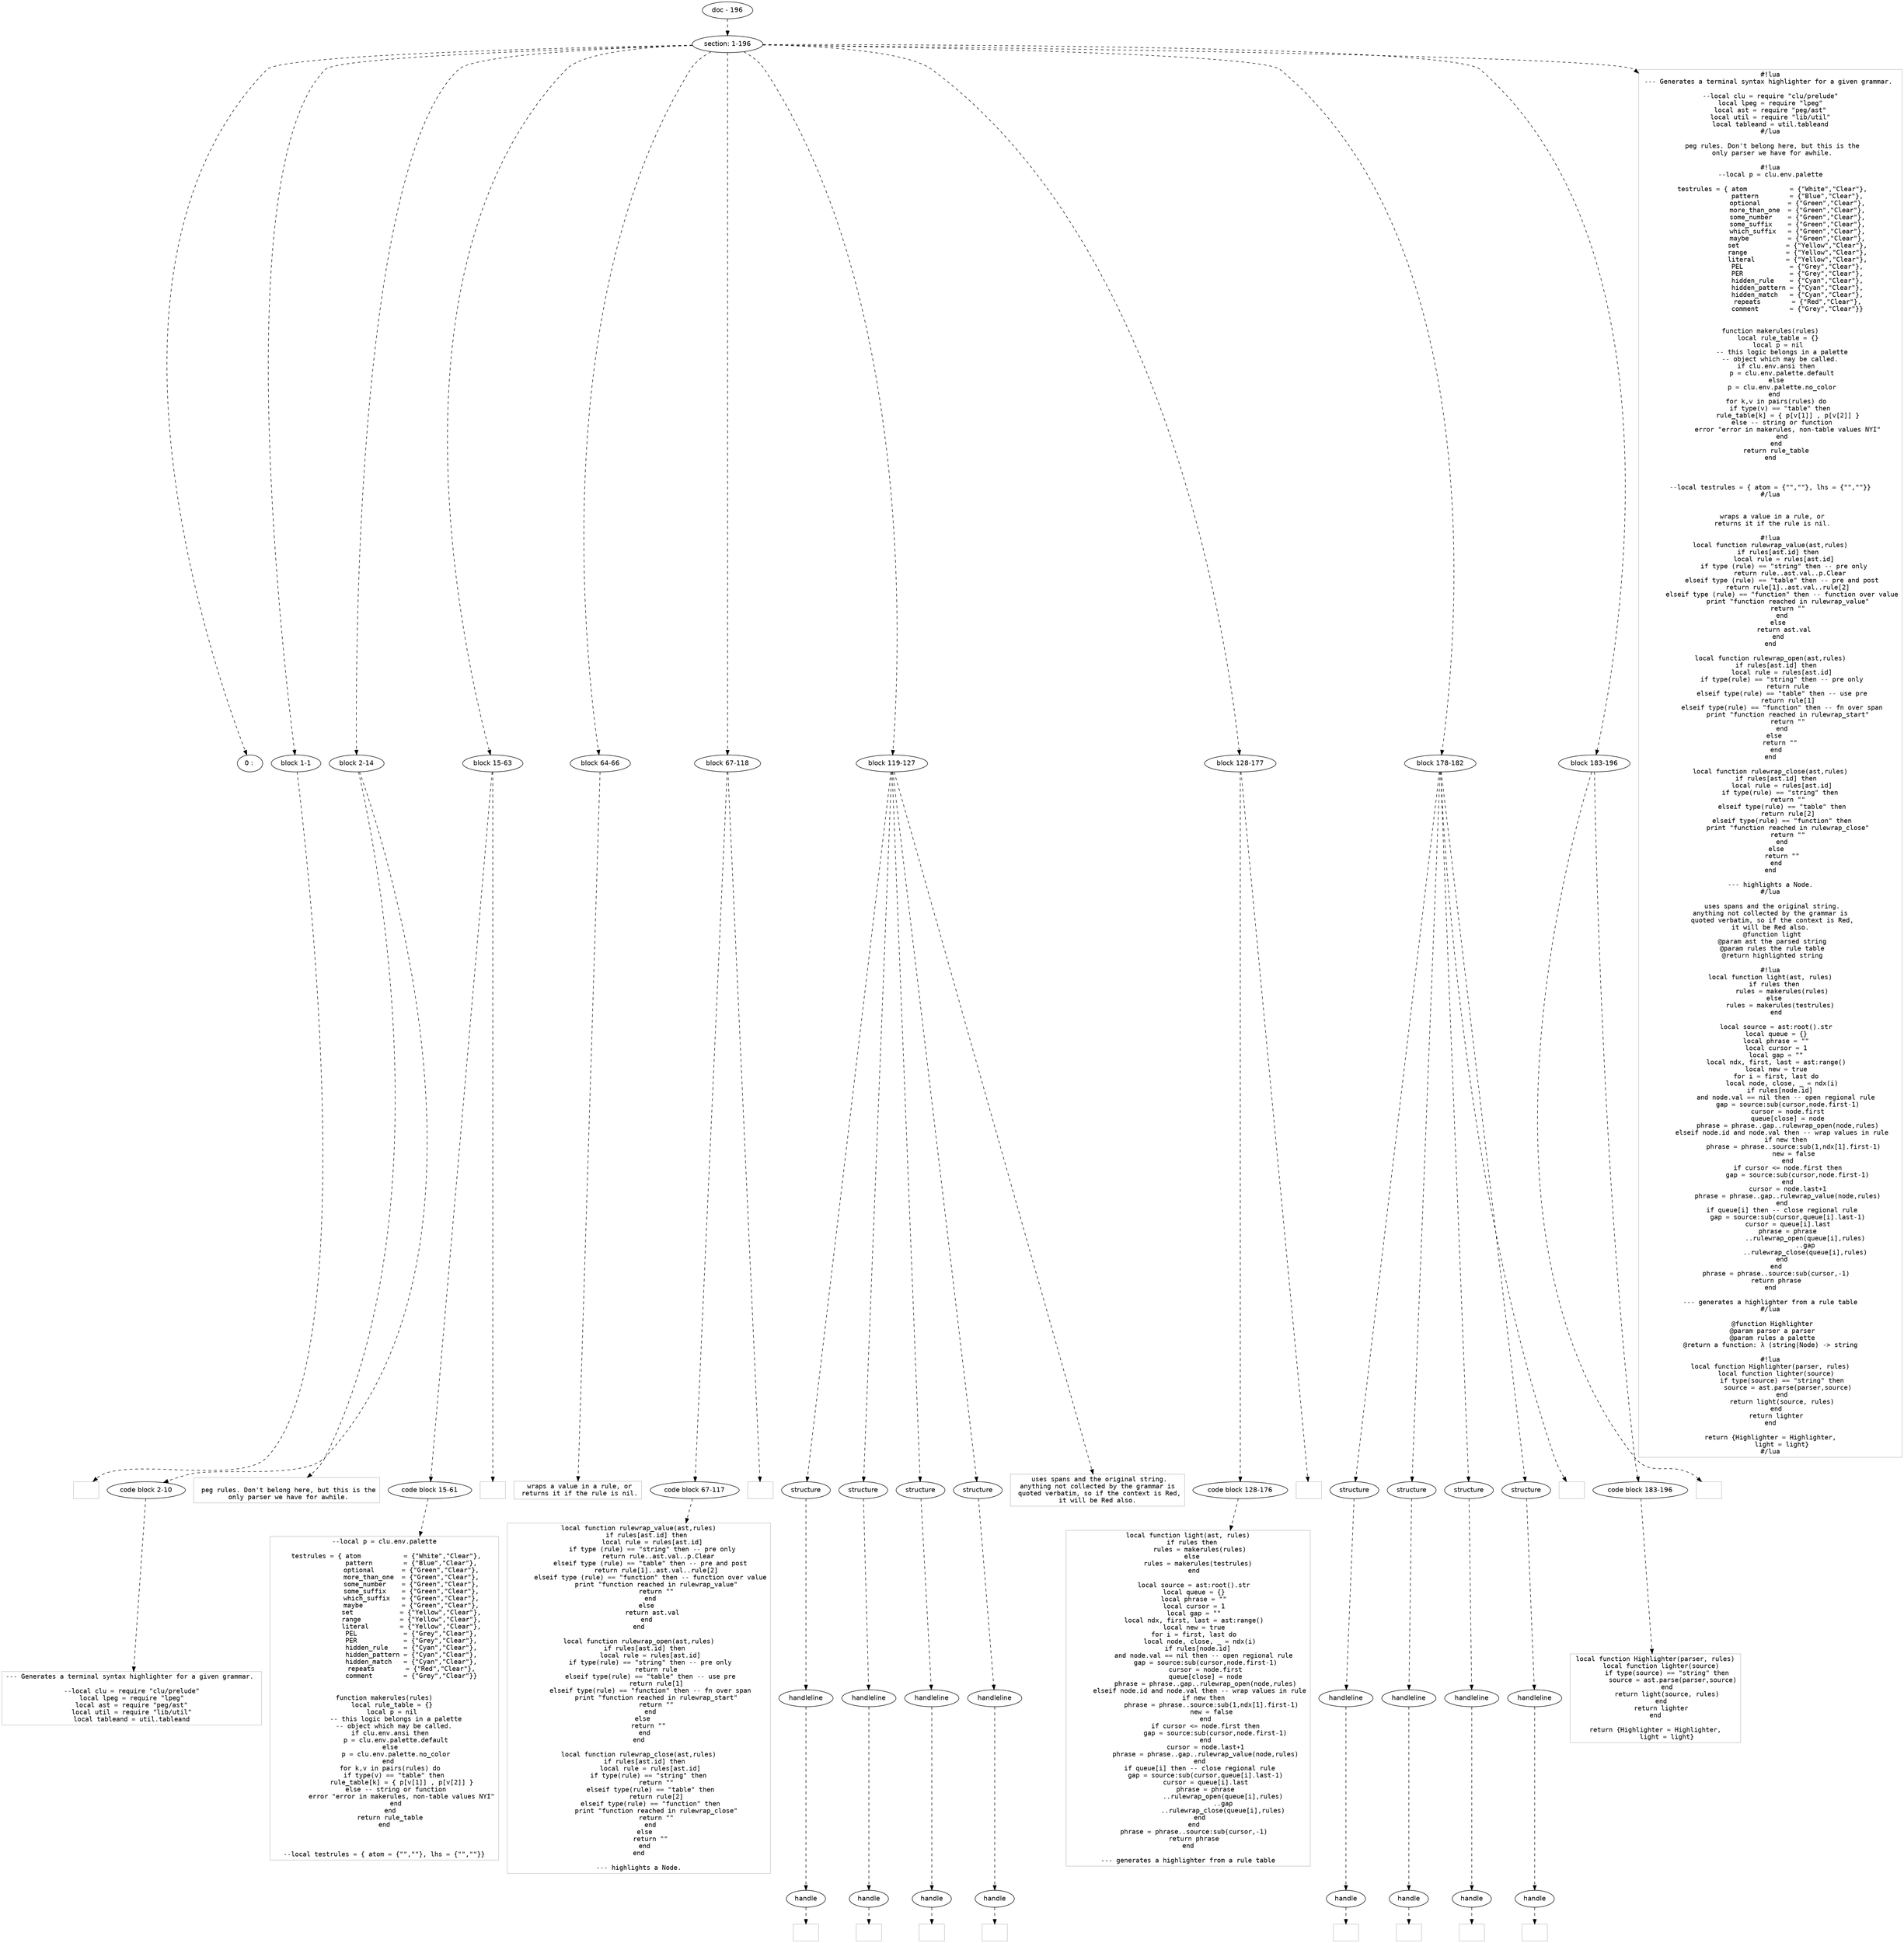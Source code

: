 digraph hierarchy {

node [fontname=Helvetica]
edge [style=dashed]

doc_0 [label="doc - 196"]


doc_0 -> { section_1}
{rank=same; section_1}

section_1 [label="section: 1-196"]


section_1 -> { header_2 block_3 block_4 block_5 block_6 block_7 block_8 block_9 block_10 block_11}
{rank=same; header_2 block_3 block_4 block_5 block_6 block_7 block_8 block_9 block_10 block_11}

header_2 [label="0 : "]

block_3 [label="block 1-1"]

block_4 [label="block 2-14"]

block_5 [label="block 15-63"]

block_6 [label="block 64-66"]

block_7 [label="block 67-118"]

block_8 [label="block 119-127"]

block_9 [label="block 128-177"]

block_10 [label="block 178-182"]

block_11 [label="block 183-196"]


block_3 -> leaf_12
leaf_12  [color=Gray,shape=rectangle,fontname=Inconsolata,label=""]
block_4 -> { codeblock_13}
{rank=same; codeblock_13}

codeblock_13 [label="code block 2-10"]


codeblock_13 -> leaf_14
leaf_14  [color=Gray,shape=rectangle,fontname=Inconsolata,label="--- Generates a terminal syntax highlighter for a given grammar. 

--local clu = require \"clu/prelude\"
local lpeg = require \"lpeg\"
local ast = require \"peg/ast\"
local util = require \"lib/util\"
local tableand = util.tableand"]
block_4 -> leaf_15
leaf_15  [color=Gray,shape=rectangle,fontname=Inconsolata,label="
 peg rules. Don't belong here, but this is the
 only parser we have for awhile.
"]
block_5 -> { codeblock_16}
{rank=same; codeblock_16}

codeblock_16 [label="code block 15-61"]


codeblock_16 -> leaf_17
leaf_17  [color=Gray,shape=rectangle,fontname=Inconsolata,label="--local p = clu.env.palette

 testrules = { atom           = {\"White\",\"Clear\"},
              pattern        = {\"Blue\",\"Clear\"},
              optional       = {\"Green\",\"Clear\"},
              more_than_one  = {\"Green\",\"Clear\"},
              some_number    = {\"Green\",\"Clear\"},
              some_suffix    = {\"Green\",\"Clear\"},
              which_suffix   = {\"Green\",\"Clear\"},
              maybe          = {\"Green\",\"Clear\"},
              set            = {\"Yellow\",\"Clear\"},
              range          = {\"Yellow\",\"Clear\"},
              literal        = {\"Yellow\",\"Clear\"},
              PEL            = {\"Grey\",\"Clear\"},
              PER            = {\"Grey\",\"Clear\"},
              hidden_rule    = {\"Cyan\",\"Clear\"},
              hidden_pattern = {\"Cyan\",\"Clear\"},
              hidden_match   = {\"Cyan\",\"Clear\"},
              repeats        = {\"Red\",\"Clear\"},
              comment        = {\"Grey\",\"Clear\"}}


function makerules(rules)
    local rule_table = {}
    local p = nil
       -- this logic belongs in a palette 
      -- object which may be called. 
    if clu.env.ansi then 
      p = clu.env.palette.default
   else
      p = clu.env.palette.no_color
   end 
   for k,v in pairs(rules) do
      if type(v) == \"table\" then 
         rule_table[k] = { p[v[1]] , p[v[2]] }
      else -- string or function
         error \"error in makerules, non-table values NYI\"
      end
   end
   return rule_table
end



--local testrules = { atom = {\"\",\"\"}, lhs = {\"\",\"\"}}"]
block_5 -> leaf_18
leaf_18  [color=Gray,shape=rectangle,fontname=Inconsolata,label="
"]
block_6 -> leaf_19
leaf_19  [color=Gray,shape=rectangle,fontname=Inconsolata,label=" wraps a value in a rule, or
 returns it if the rule is nil.
"]
block_7 -> { codeblock_20}
{rank=same; codeblock_20}

codeblock_20 [label="code block 67-117"]


codeblock_20 -> leaf_21
leaf_21  [color=Gray,shape=rectangle,fontname=Inconsolata,label="local function rulewrap_value(ast,rules)
    if rules[ast.id] then
       local rule = rules[ast.id]
       if type (rule) == \"string\" then -- pre only
          return rule..ast.val..p.Clear
      elseif type (rule) == \"table\" then -- pre and post
         return rule[1]..ast.val..rule[2]
      elseif type (rule) == \"function\" then -- function over value
         print \"function reached in rulewrap_value\"
         return \"\"
      end
    else
       return ast.val
    end
end

local function rulewrap_open(ast,rules)
   if rules[ast.id] then
      local rule = rules[ast.id]
      if type(rule) == \"string\" then -- pre only
         return rule
      elseif type(rule) == \"table\" then -- use pre
         return rule[1]
      elseif type(rule) == \"function\" then -- fn over span
         print \"function reached in rulewrap_start\"
         return \"\"
      end
   else 
      return \"\" 
   end
end

local function rulewrap_close(ast,rules)
   if rules[ast.id] then
      local rule = rules[ast.id]
      if type(rule) == \"string\" then 
         return \"\"
      elseif type(rule) == \"table\" then
         return rule[2]
      elseif type(rule) == \"function\" then
         print \"function reached in rulewrap_close\"
         return \"\"
      end
   else
      return \"\"
   end
end

--- highlights a Node."]
block_7 -> leaf_22
leaf_22  [color=Gray,shape=rectangle,fontname=Inconsolata,label=""]
block_8 -> { structure_23 structure_24 structure_25 structure_26}
{rank=same; structure_23 structure_24 structure_25 structure_26}

structure_23 [label="structure"]

structure_24 [label="structure"]

structure_25 [label="structure"]

structure_26 [label="structure"]


structure_23 -> { handleline_27}
{rank=same; handleline_27}

handleline_27 [label="handleline"]


handleline_27 -> { handle_28}
{rank=same; handle_28}

handle_28 [label="handle"]


handle_28 -> leaf_29
leaf_29  [color=Gray,shape=rectangle,fontname=Inconsolata,label=""]
structure_24 -> { handleline_30}
{rank=same; handleline_30}

handleline_30 [label="handleline"]


handleline_30 -> { handle_31}
{rank=same; handle_31}

handle_31 [label="handle"]


handle_31 -> leaf_32
leaf_32  [color=Gray,shape=rectangle,fontname=Inconsolata,label=""]
structure_25 -> { handleline_33}
{rank=same; handleline_33}

handleline_33 [label="handleline"]


handleline_33 -> { handle_34}
{rank=same; handle_34}

handle_34 [label="handle"]


handle_34 -> leaf_35
leaf_35  [color=Gray,shape=rectangle,fontname=Inconsolata,label=""]
structure_26 -> { handleline_36}
{rank=same; handleline_36}

handleline_36 [label="handleline"]


handleline_36 -> { handle_37}
{rank=same; handle_37}

handle_37 [label="handle"]


handle_37 -> leaf_38
leaf_38  [color=Gray,shape=rectangle,fontname=Inconsolata,label=""]
block_8 -> leaf_39
leaf_39  [color=Gray,shape=rectangle,fontname=Inconsolata,label=" uses spans and the original string.
 anything not collected by the grammar is 
 quoted verbatim, so if the context is Red,
 it will be Red also. 
"]
block_9 -> { codeblock_40}
{rank=same; codeblock_40}

codeblock_40 [label="code block 128-176"]


codeblock_40 -> leaf_41
leaf_41  [color=Gray,shape=rectangle,fontname=Inconsolata,label="local function light(ast, rules)
   if rules then 
      rules = makerules(rules)
   else 
      rules = makerules(testrules) 
   end

   local source = ast:root().str
   local queue = {}
   local phrase = \"\"
   local cursor = 1
   local gap = \"\"
   local ndx, first, last = ast:range()
   local new = true
   for i = first, last do
      local node, close, _ = ndx(i)
      if rules[node.id] 
        and node.val == nil then -- open regional rule
         gap = source:sub(cursor,node.first-1)
         cursor = node.first
         queue[close] = node
         phrase = phrase..gap..rulewrap_open(node,rules)
      elseif node.id and node.val then -- wrap values in rule
         if new then 
            phrase = phrase..source:sub(1,ndx[1].first-1)
            new = false
         end
         if cursor <= node.first then
              gap = source:sub(cursor,node.first-1)
         end
         cursor = node.last+1
         phrase = phrase..gap..rulewrap_value(node,rules)
      end
      if queue[i] then -- close regional rule
         gap = source:sub(cursor,queue[i].last-1)
         cursor = queue[i].last
         phrase = phrase
                  ..rulewrap_open(queue[i],rules)
                  ..gap
                  ..rulewrap_close(queue[i],rules)
      end
   end
   phrase = phrase..source:sub(cursor,-1)
   return phrase
end

--- generates a highlighter from a rule table"]
block_9 -> leaf_42
leaf_42  [color=Gray,shape=rectangle,fontname=Inconsolata,label=""]
block_10 -> { structure_43 structure_44 structure_45 structure_46}
{rank=same; structure_43 structure_44 structure_45 structure_46}

structure_43 [label="structure"]

structure_44 [label="structure"]

structure_45 [label="structure"]

structure_46 [label="structure"]


structure_43 -> { handleline_47}
{rank=same; handleline_47}

handleline_47 [label="handleline"]


handleline_47 -> { handle_48}
{rank=same; handle_48}

handle_48 [label="handle"]


handle_48 -> leaf_49
leaf_49  [color=Gray,shape=rectangle,fontname=Inconsolata,label=""]
structure_44 -> { handleline_50}
{rank=same; handleline_50}

handleline_50 [label="handleline"]


handleline_50 -> { handle_51}
{rank=same; handle_51}

handle_51 [label="handle"]


handle_51 -> leaf_52
leaf_52  [color=Gray,shape=rectangle,fontname=Inconsolata,label=""]
structure_45 -> { handleline_53}
{rank=same; handleline_53}

handleline_53 [label="handleline"]


handleline_53 -> { handle_54}
{rank=same; handle_54}

handle_54 [label="handle"]


handle_54 -> leaf_55
leaf_55  [color=Gray,shape=rectangle,fontname=Inconsolata,label=""]
structure_46 -> { handleline_56}
{rank=same; handleline_56}

handleline_56 [label="handleline"]


handleline_56 -> { handle_57}
{rank=same; handle_57}

handle_57 [label="handle"]


handle_57 -> leaf_58
leaf_58  [color=Gray,shape=rectangle,fontname=Inconsolata,label=""]
block_10 -> leaf_59
leaf_59  [color=Gray,shape=rectangle,fontname=Inconsolata,label=""]
block_11 -> { codeblock_60}
{rank=same; codeblock_60}

codeblock_60 [label="code block 183-196"]


codeblock_60 -> leaf_61
leaf_61  [color=Gray,shape=rectangle,fontname=Inconsolata,label="local function Highlighter(parser, rules)
   local function lighter(source)
      if type(source) == \"string\" then
         source = ast.parse(parser,source)
      end
      return light(source, rules)
   end
   return lighter
end

return {Highlighter = Highlighter,
      light = light}"]
block_11 -> leaf_62
leaf_62  [color=Gray,shape=rectangle,fontname=Inconsolata,label=""]
section_1 -> leaf_63
leaf_63  [color=Gray,shape=rectangle,fontname=Inconsolata,label="#!lua
--- Generates a terminal syntax highlighter for a given grammar. 

--local clu = require \"clu/prelude\"
local lpeg = require \"lpeg\"
local ast = require \"peg/ast\"
local util = require \"lib/util\"
local tableand = util.tableand
#/lua

 peg rules. Don't belong here, but this is the
 only parser we have for awhile.

#!lua
--local p = clu.env.palette

 testrules = { atom           = {\"White\",\"Clear\"},
              pattern        = {\"Blue\",\"Clear\"},
              optional       = {\"Green\",\"Clear\"},
              more_than_one  = {\"Green\",\"Clear\"},
              some_number    = {\"Green\",\"Clear\"},
              some_suffix    = {\"Green\",\"Clear\"},
              which_suffix   = {\"Green\",\"Clear\"},
              maybe          = {\"Green\",\"Clear\"},
              set            = {\"Yellow\",\"Clear\"},
              range          = {\"Yellow\",\"Clear\"},
              literal        = {\"Yellow\",\"Clear\"},
              PEL            = {\"Grey\",\"Clear\"},
              PER            = {\"Grey\",\"Clear\"},
              hidden_rule    = {\"Cyan\",\"Clear\"},
              hidden_pattern = {\"Cyan\",\"Clear\"},
              hidden_match   = {\"Cyan\",\"Clear\"},
              repeats        = {\"Red\",\"Clear\"},
              comment        = {\"Grey\",\"Clear\"}}


function makerules(rules)
    local rule_table = {}
    local p = nil
       -- this logic belongs in a palette 
      -- object which may be called. 
    if clu.env.ansi then 
      p = clu.env.palette.default
   else
      p = clu.env.palette.no_color
   end 
   for k,v in pairs(rules) do
      if type(v) == \"table\" then 
         rule_table[k] = { p[v[1]] , p[v[2]] }
      else -- string or function
         error \"error in makerules, non-table values NYI\"
      end
   end
   return rule_table
end



--local testrules = { atom = {\"\",\"\"}, lhs = {\"\",\"\"}}
#/lua


 wraps a value in a rule, or
 returns it if the rule is nil.

#!lua
local function rulewrap_value(ast,rules)
    if rules[ast.id] then
       local rule = rules[ast.id]
       if type (rule) == \"string\" then -- pre only
          return rule..ast.val..p.Clear
      elseif type (rule) == \"table\" then -- pre and post
         return rule[1]..ast.val..rule[2]
      elseif type (rule) == \"function\" then -- function over value
         print \"function reached in rulewrap_value\"
         return \"\"
      end
    else
       return ast.val
    end
end

local function rulewrap_open(ast,rules)
   if rules[ast.id] then
      local rule = rules[ast.id]
      if type(rule) == \"string\" then -- pre only
         return rule
      elseif type(rule) == \"table\" then -- use pre
         return rule[1]
      elseif type(rule) == \"function\" then -- fn over span
         print \"function reached in rulewrap_start\"
         return \"\"
      end
   else 
      return \"\" 
   end
end

local function rulewrap_close(ast,rules)
   if rules[ast.id] then
      local rule = rules[ast.id]
      if type(rule) == \"string\" then 
         return \"\"
      elseif type(rule) == \"table\" then
         return rule[2]
      elseif type(rule) == \"function\" then
         print \"function reached in rulewrap_close\"
         return \"\"
      end
   else
      return \"\"
   end
end

--- highlights a Node.
#/lua

 uses spans and the original string.
 anything not collected by the grammar is 
 quoted verbatim, so if the context is Red,
 it will be Red also. 
 @function light
 @param ast the parsed string
 @param rules the rule table
 @return highlighted string

#!lua
local function light(ast, rules)
   if rules then 
      rules = makerules(rules)
   else 
      rules = makerules(testrules) 
   end

   local source = ast:root().str
   local queue = {}
   local phrase = \"\"
   local cursor = 1
   local gap = \"\"
   local ndx, first, last = ast:range()
   local new = true
   for i = first, last do
      local node, close, _ = ndx(i)
      if rules[node.id] 
        and node.val == nil then -- open regional rule
         gap = source:sub(cursor,node.first-1)
         cursor = node.first
         queue[close] = node
         phrase = phrase..gap..rulewrap_open(node,rules)
      elseif node.id and node.val then -- wrap values in rule
         if new then 
            phrase = phrase..source:sub(1,ndx[1].first-1)
            new = false
         end
         if cursor <= node.first then
              gap = source:sub(cursor,node.first-1)
         end
         cursor = node.last+1
         phrase = phrase..gap..rulewrap_value(node,rules)
      end
      if queue[i] then -- close regional rule
         gap = source:sub(cursor,queue[i].last-1)
         cursor = queue[i].last
         phrase = phrase
                  ..rulewrap_open(queue[i],rules)
                  ..gap
                  ..rulewrap_close(queue[i],rules)
      end
   end
   phrase = phrase..source:sub(cursor,-1)
   return phrase
end

--- generates a highlighter from a rule table
#/lua

 @function Highlighter
 @param parser a parser
 @param rules a palette
 @return a function: λ (string|Node) -> string 

#!lua
local function Highlighter(parser, rules)
   local function lighter(source)
      if type(source) == \"string\" then
         source = ast.parse(parser,source)
      end
      return light(source, rules)
   end
   return lighter
end

return {Highlighter = Highlighter,
      light = light}
#/lua"]

}
